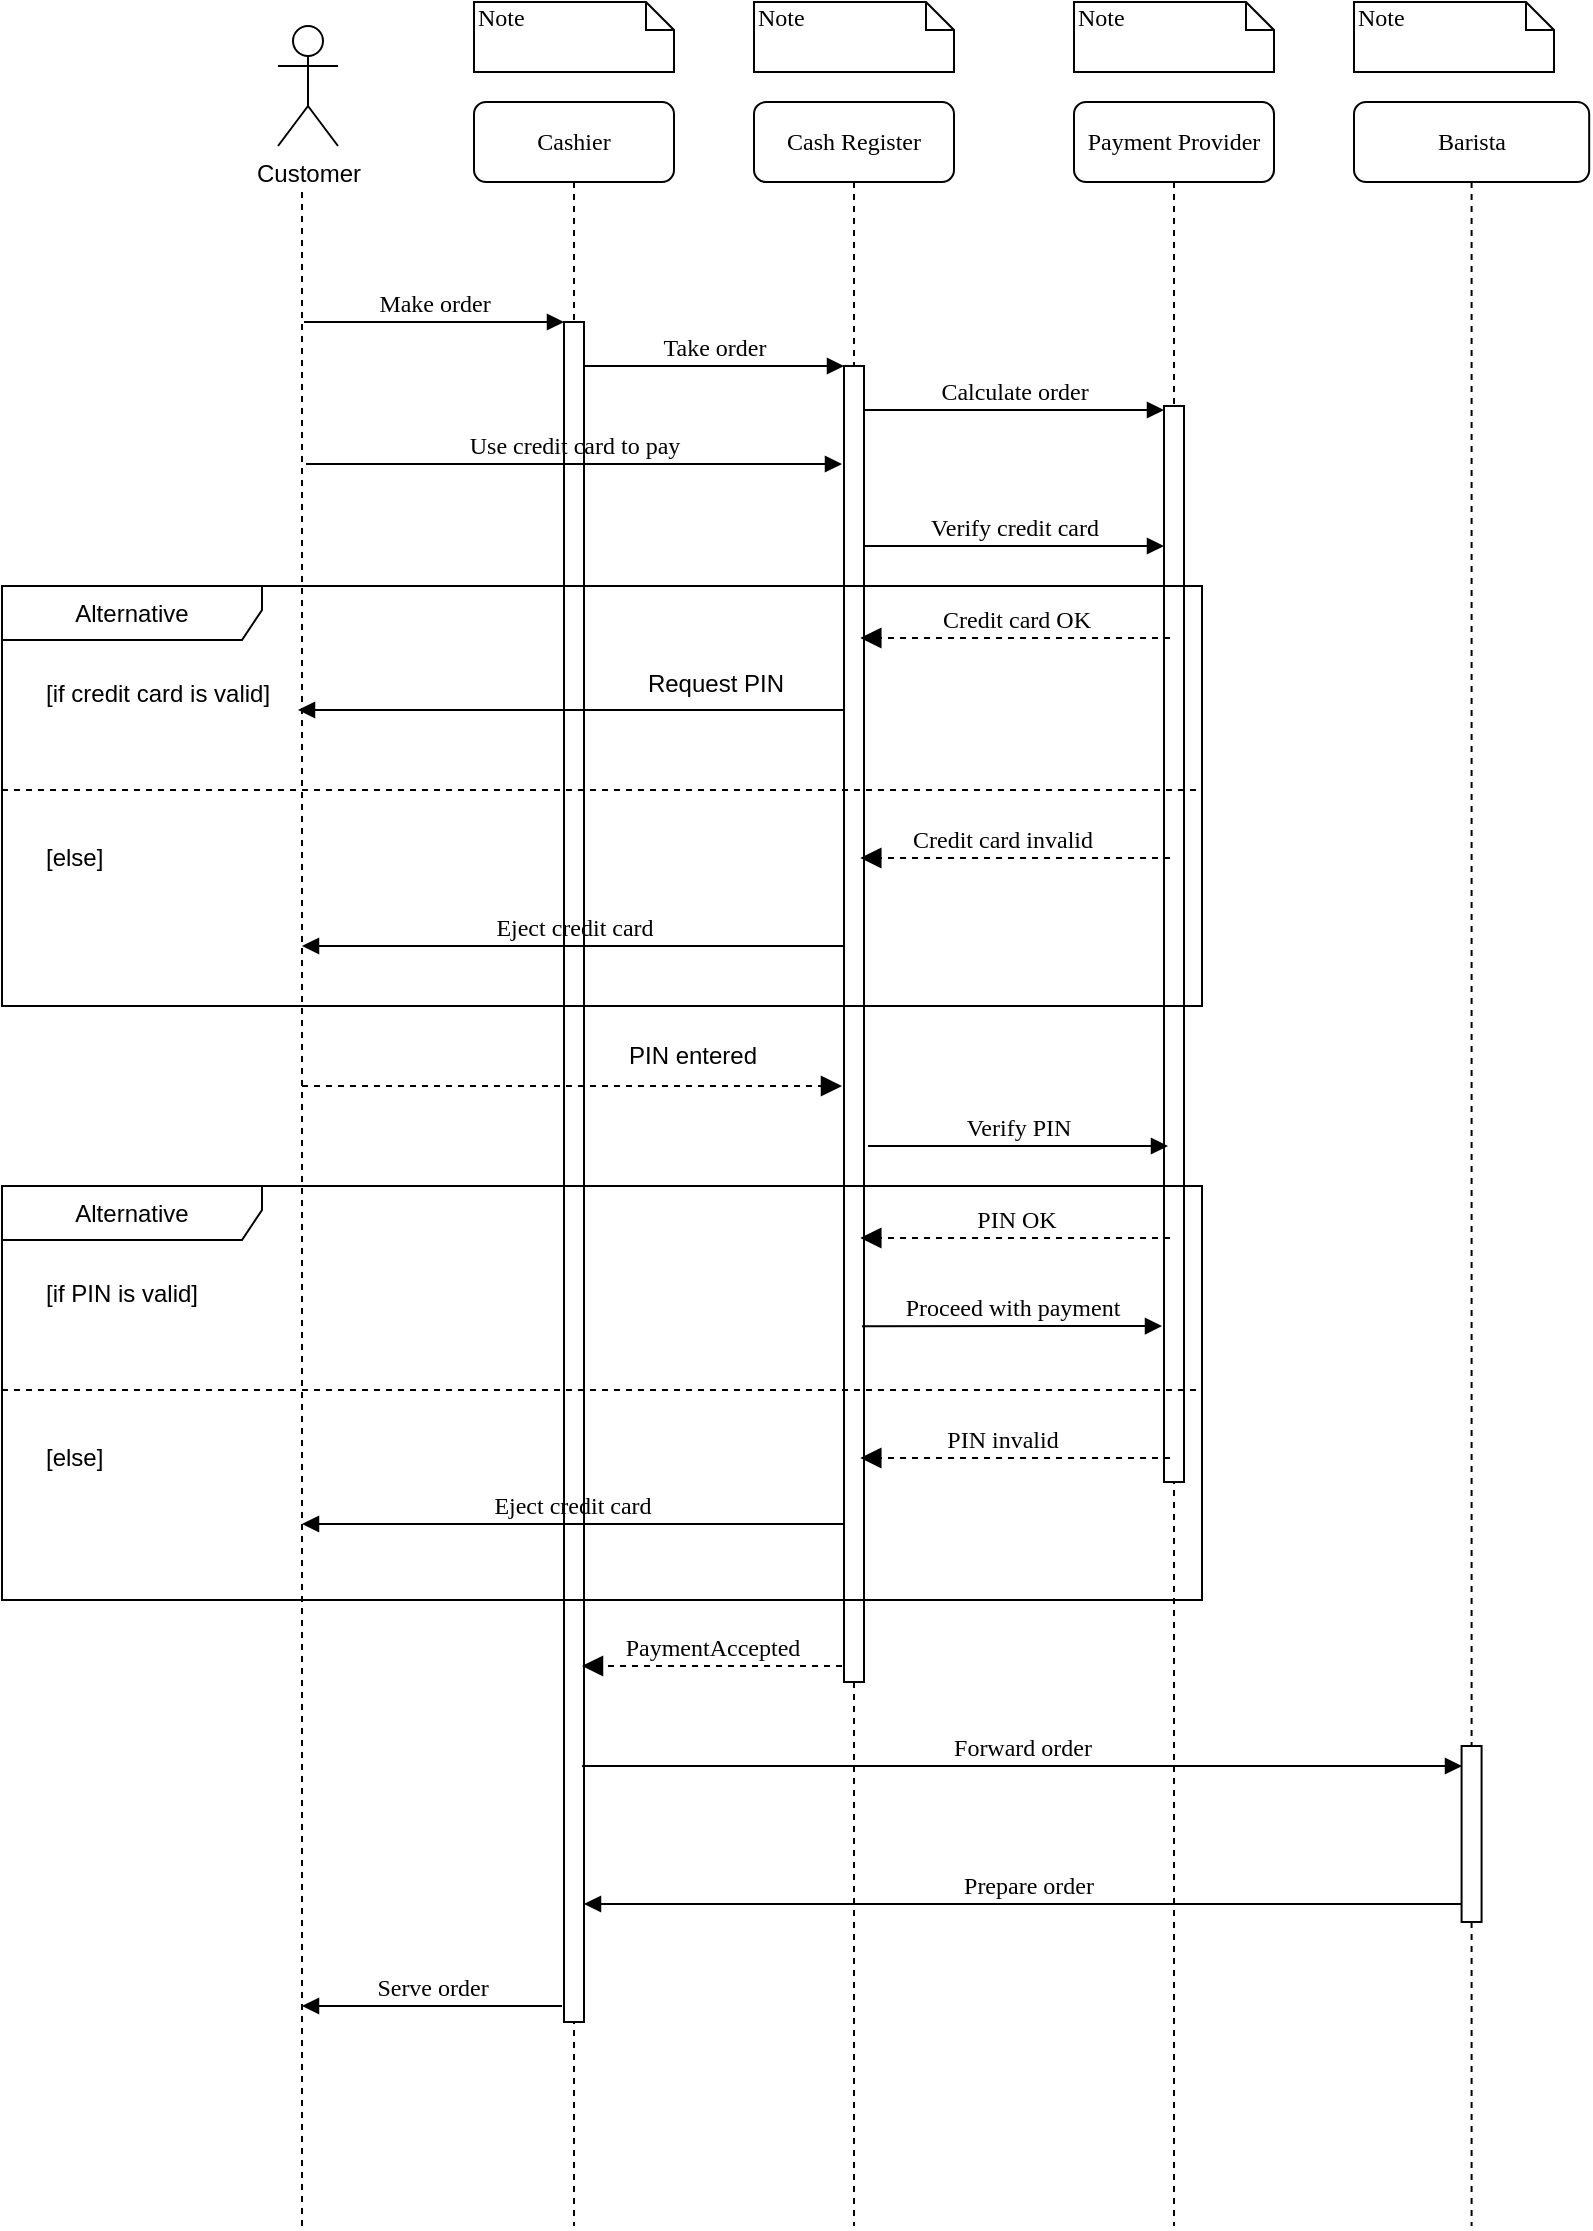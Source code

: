 <mxfile version="26.2.14">
  <diagram name="Page-1" id="13e1069c-82ec-6db2-03f1-153e76fe0fe0">
    <mxGraphModel dx="2039" dy="1044" grid="1" gridSize="10" guides="1" tooltips="1" connect="1" arrows="1" fold="1" page="1" pageScale="1" pageWidth="1100" pageHeight="850" background="none" math="0" shadow="0">
      <root>
        <mxCell id="0" />
        <mxCell id="1" parent="0" />
        <mxCell id="7baba1c4bc27f4b0-2" value="Cash Register" style="shape=umlLifeline;perimeter=lifelinePerimeter;whiteSpace=wrap;html=1;container=1;collapsible=0;recursiveResize=0;outlineConnect=0;rounded=1;shadow=0;comic=0;labelBackgroundColor=none;strokeWidth=1;fontFamily=Verdana;fontSize=12;align=center;" parent="1" vertex="1">
          <mxGeometry x="497" y="170" width="100" height="1062" as="geometry" />
        </mxCell>
        <mxCell id="802l4Ufk_lqTuoDWVHih-7" value="Take order" style="html=1;verticalAlign=bottom;endArrow=block;entryX=0;entryY=0;labelBackgroundColor=none;fontFamily=Verdana;fontSize=12;edgeStyle=elbowEdgeStyle;elbow=vertical;" edge="1" parent="7baba1c4bc27f4b0-2">
          <mxGeometry relative="1" as="geometry">
            <mxPoint x="-85" y="132" as="sourcePoint" />
            <mxPoint x="45" y="132" as="targetPoint" />
          </mxGeometry>
        </mxCell>
        <mxCell id="802l4Ufk_lqTuoDWVHih-41" value="" style="html=1;points=[[0,0,0,0,5],[0,1,0,0,-5],[1,0,0,0,5],[1,1,0,0,-5]];perimeter=orthogonalPerimeter;outlineConnect=0;targetShapes=umlLifeline;portConstraint=eastwest;newEdgeStyle={&quot;curved&quot;:0,&quot;rounded&quot;:0};fillColor=#FFFFFF;" vertex="1" parent="7baba1c4bc27f4b0-2">
          <mxGeometry x="45" y="132" width="10" height="658" as="geometry" />
        </mxCell>
        <mxCell id="7baba1c4bc27f4b0-3" value="Payment Provider" style="shape=umlLifeline;perimeter=lifelinePerimeter;whiteSpace=wrap;html=1;container=1;collapsible=0;recursiveResize=0;outlineConnect=0;rounded=1;shadow=0;comic=0;labelBackgroundColor=none;strokeWidth=1;fontFamily=Verdana;fontSize=12;align=center;" parent="1" vertex="1">
          <mxGeometry x="657" y="170" width="100" height="1062" as="geometry" />
        </mxCell>
        <mxCell id="802l4Ufk_lqTuoDWVHih-38" value="Prepare order" style="html=1;verticalAlign=bottom;endArrow=none;labelBackgroundColor=none;fontFamily=Verdana;fontSize=12;edgeStyle=elbowEdgeStyle;elbow=vertical;startFill=1;startArrow=block;" edge="1" parent="7baba1c4bc27f4b0-3" source="802l4Ufk_lqTuoDWVHih-39">
          <mxGeometry relative="1" as="geometry">
            <mxPoint x="-386" y="901" as="sourcePoint" />
            <mxPoint x="198.5" y="901" as="targetPoint" />
          </mxGeometry>
        </mxCell>
        <mxCell id="802l4Ufk_lqTuoDWVHih-42" value="" style="html=1;points=[[0,0,0,0,5],[0,1,0,0,-5],[1,0,0,0,5],[1,1,0,0,-5]];perimeter=orthogonalPerimeter;outlineConnect=0;targetShapes=umlLifeline;portConstraint=eastwest;newEdgeStyle={&quot;curved&quot;:0,&quot;rounded&quot;:0};" vertex="1" parent="7baba1c4bc27f4b0-3">
          <mxGeometry x="45" y="152" width="10" height="538" as="geometry" />
        </mxCell>
        <mxCell id="7baba1c4bc27f4b0-4" value="Barista" style="shape=umlLifeline;perimeter=lifelinePerimeter;whiteSpace=wrap;html=1;container=1;collapsible=0;recursiveResize=0;outlineConnect=0;rounded=1;shadow=0;comic=0;labelBackgroundColor=none;strokeWidth=1;fontFamily=Verdana;fontSize=12;align=center;" parent="1" vertex="1">
          <mxGeometry x="797" y="170" width="117.59" height="1062" as="geometry" />
        </mxCell>
        <mxCell id="802l4Ufk_lqTuoDWVHih-43" value="" style="html=1;points=[[0,0,0,0,5],[0,1,0,0,-5],[1,0,0,0,5],[1,1,0,0,-5]];perimeter=orthogonalPerimeter;outlineConnect=0;targetShapes=umlLifeline;portConstraint=eastwest;newEdgeStyle={&quot;curved&quot;:0,&quot;rounded&quot;:0};" vertex="1" parent="7baba1c4bc27f4b0-4">
          <mxGeometry x="53.79" y="822" width="10" height="88" as="geometry" />
        </mxCell>
        <mxCell id="7baba1c4bc27f4b0-8" value="Cashier" style="shape=umlLifeline;perimeter=lifelinePerimeter;whiteSpace=wrap;html=1;container=1;collapsible=0;recursiveResize=0;outlineConnect=0;rounded=1;shadow=0;comic=0;labelBackgroundColor=none;strokeWidth=1;fontFamily=Verdana;fontSize=12;align=center;" parent="1" vertex="1">
          <mxGeometry x="357" y="170" width="100" height="1062" as="geometry" />
        </mxCell>
        <mxCell id="802l4Ufk_lqTuoDWVHih-6" value="Make order" style="html=1;verticalAlign=bottom;endArrow=block;entryX=0;entryY=0;labelBackgroundColor=none;fontFamily=Verdana;fontSize=12;edgeStyle=elbowEdgeStyle;elbow=vertical;" edge="1" parent="7baba1c4bc27f4b0-8">
          <mxGeometry relative="1" as="geometry">
            <mxPoint x="-85" y="110" as="sourcePoint" />
            <mxPoint x="45" y="110" as="targetPoint" />
          </mxGeometry>
        </mxCell>
        <mxCell id="802l4Ufk_lqTuoDWVHih-5" value="" style="endArrow=none;dashed=1;html=1;rounded=0;" edge="1" parent="7baba1c4bc27f4b0-8">
          <mxGeometry width="50" height="50" relative="1" as="geometry">
            <mxPoint x="-86" y="1062" as="sourcePoint" />
            <mxPoint x="-86" y="42" as="targetPoint" />
          </mxGeometry>
        </mxCell>
        <mxCell id="802l4Ufk_lqTuoDWVHih-39" value="" style="html=1;points=[[0,0,0,0,5],[0,1,0,0,-5],[1,0,0,0,5],[1,1,0,0,-5]];perimeter=orthogonalPerimeter;outlineConnect=0;targetShapes=umlLifeline;portConstraint=eastwest;newEdgeStyle={&quot;curved&quot;:0,&quot;rounded&quot;:0};" vertex="1" parent="7baba1c4bc27f4b0-8">
          <mxGeometry x="45" y="110" width="10" height="850" as="geometry" />
        </mxCell>
        <mxCell id="802l4Ufk_lqTuoDWVHih-15" value="Use credit card to pay" style="html=1;verticalAlign=bottom;endArrow=block;labelBackgroundColor=none;fontFamily=Verdana;fontSize=12;edgeStyle=elbowEdgeStyle;elbow=vertical;" edge="1" parent="7baba1c4bc27f4b0-8">
          <mxGeometry relative="1" as="geometry">
            <mxPoint x="-84" y="181" as="sourcePoint" />
            <mxPoint x="184" y="181" as="targetPoint" />
          </mxGeometry>
        </mxCell>
        <mxCell id="7baba1c4bc27f4b0-21" value="Credit card OK" style="html=1;verticalAlign=bottom;endArrow=block;dashed=1;endSize=8;labelBackgroundColor=none;fontFamily=Verdana;fontSize=12;edgeStyle=elbowEdgeStyle;elbow=vertical;endFill=1;" parent="1" edge="1">
          <mxGeometry x="0.001" relative="1" as="geometry">
            <mxPoint x="550.155" y="438" as="targetPoint" />
            <Array as="points">
              <mxPoint x="649" y="438" />
              <mxPoint x="679" y="438" />
            </Array>
            <mxPoint x="705" y="438" as="sourcePoint" />
            <mxPoint as="offset" />
          </mxGeometry>
        </mxCell>
        <mxCell id="7baba1c4bc27f4b0-14" value="Calculate order" style="html=1;verticalAlign=bottom;endArrow=block;entryX=0;entryY=0;labelBackgroundColor=none;fontFamily=Verdana;fontSize=12;edgeStyle=elbowEdgeStyle;elbow=vertical;" parent="1" edge="1">
          <mxGeometry relative="1" as="geometry">
            <mxPoint x="552" y="324" as="sourcePoint" />
            <mxPoint x="702" y="324" as="targetPoint" />
          </mxGeometry>
        </mxCell>
        <mxCell id="7baba1c4bc27f4b0-40" value="Note" style="shape=note;whiteSpace=wrap;html=1;size=14;verticalAlign=top;align=left;spacingTop=-6;rounded=0;shadow=0;comic=0;labelBackgroundColor=none;strokeWidth=1;fontFamily=Verdana;fontSize=12" parent="1" vertex="1">
          <mxGeometry x="357" y="120" width="100" height="35" as="geometry" />
        </mxCell>
        <mxCell id="7baba1c4bc27f4b0-41" value="Note" style="shape=note;whiteSpace=wrap;html=1;size=14;verticalAlign=top;align=left;spacingTop=-6;rounded=0;shadow=0;comic=0;labelBackgroundColor=none;strokeWidth=1;fontFamily=Verdana;fontSize=12" parent="1" vertex="1">
          <mxGeometry x="497" y="120" width="100" height="35" as="geometry" />
        </mxCell>
        <mxCell id="7baba1c4bc27f4b0-42" value="Note" style="shape=note;whiteSpace=wrap;html=1;size=14;verticalAlign=top;align=left;spacingTop=-6;rounded=0;shadow=0;comic=0;labelBackgroundColor=none;strokeWidth=1;fontFamily=Verdana;fontSize=12" parent="1" vertex="1">
          <mxGeometry x="657" y="120" width="100" height="35" as="geometry" />
        </mxCell>
        <mxCell id="7baba1c4bc27f4b0-43" value="Note" style="shape=note;whiteSpace=wrap;html=1;size=14;verticalAlign=top;align=left;spacingTop=-6;rounded=0;shadow=0;comic=0;labelBackgroundColor=none;strokeWidth=1;fontFamily=Verdana;fontSize=12" parent="1" vertex="1">
          <mxGeometry x="797" y="120" width="100" height="35" as="geometry" />
        </mxCell>
        <mxCell id="802l4Ufk_lqTuoDWVHih-2" value="Customer" style="shape=umlActor;verticalLabelPosition=bottom;verticalAlign=top;html=1;outlineConnect=0;" vertex="1" parent="1">
          <mxGeometry x="259" y="132" width="30" height="60" as="geometry" />
        </mxCell>
        <mxCell id="802l4Ufk_lqTuoDWVHih-8" value="" style="endArrow=block;html=1;rounded=0;endFill=1;" edge="1" parent="1" source="802l4Ufk_lqTuoDWVHih-41">
          <mxGeometry width="50" height="50" relative="1" as="geometry">
            <mxPoint x="699" y="474" as="sourcePoint" />
            <mxPoint x="269" y="474" as="targetPoint" />
          </mxGeometry>
        </mxCell>
        <mxCell id="802l4Ufk_lqTuoDWVHih-11" value="Request PIN" style="text;html=1;align=center;verticalAlign=middle;whiteSpace=wrap;rounded=0;" vertex="1" parent="1">
          <mxGeometry x="439" y="446" width="78" height="30" as="geometry" />
        </mxCell>
        <mxCell id="802l4Ufk_lqTuoDWVHih-12" value="Alternative" style="shape=umlFrame;whiteSpace=wrap;html=1;pointerEvents=0;recursiveResize=0;container=1;collapsible=0;width=130;height=27;" vertex="1" parent="1">
          <mxGeometry x="121" y="412" width="600" height="210" as="geometry" />
        </mxCell>
        <mxCell id="802l4Ufk_lqTuoDWVHih-13" value="[if credit card is valid]" style="text;html=1;" vertex="1" parent="802l4Ufk_lqTuoDWVHih-12">
          <mxGeometry width="100" height="20" relative="1" as="geometry">
            <mxPoint x="20" y="40" as="offset" />
          </mxGeometry>
        </mxCell>
        <mxCell id="802l4Ufk_lqTuoDWVHih-14" value="[else]" style="line;strokeWidth=1;dashed=1;labelPosition=center;verticalLabelPosition=bottom;align=left;verticalAlign=top;spacingLeft=20;spacingTop=15;html=1;whiteSpace=wrap;" vertex="1" parent="802l4Ufk_lqTuoDWVHih-12">
          <mxGeometry y="97" width="600" height="10" as="geometry" />
        </mxCell>
        <mxCell id="802l4Ufk_lqTuoDWVHih-19" value="Eject credit card" style="html=1;verticalAlign=bottom;endArrow=none;labelBackgroundColor=none;fontFamily=Verdana;fontSize=12;edgeStyle=elbowEdgeStyle;elbow=vertical;startFill=1;startArrow=block;" edge="1" parent="802l4Ufk_lqTuoDWVHih-12" target="802l4Ufk_lqTuoDWVHih-41">
          <mxGeometry relative="1" as="geometry">
            <mxPoint x="150" y="180" as="sourcePoint" />
            <mxPoint x="280" y="180" as="targetPoint" />
          </mxGeometry>
        </mxCell>
        <mxCell id="802l4Ufk_lqTuoDWVHih-16" value="Verify credit card" style="html=1;verticalAlign=bottom;endArrow=block;entryX=0;entryY=0;labelBackgroundColor=none;fontFamily=Verdana;fontSize=12;edgeStyle=elbowEdgeStyle;elbow=horizontal;" edge="1" parent="1">
          <mxGeometry relative="1" as="geometry">
            <mxPoint x="552" y="392" as="sourcePoint" />
            <mxPoint x="702" y="392" as="targetPoint" />
          </mxGeometry>
        </mxCell>
        <mxCell id="802l4Ufk_lqTuoDWVHih-17" value="Credit card invalid" style="html=1;verticalAlign=bottom;endArrow=block;dashed=1;endSize=8;labelBackgroundColor=none;fontFamily=Verdana;fontSize=12;edgeStyle=elbowEdgeStyle;elbow=vertical;endFill=1;" edge="1" parent="1">
          <mxGeometry x="0.085" relative="1" as="geometry">
            <mxPoint x="550.155" y="548" as="targetPoint" />
            <Array as="points">
              <mxPoint x="649" y="548" />
              <mxPoint x="679" y="548" />
            </Array>
            <mxPoint x="705" y="548" as="sourcePoint" />
            <mxPoint as="offset" />
          </mxGeometry>
        </mxCell>
        <mxCell id="802l4Ufk_lqTuoDWVHih-20" value="" style="endArrow=block;startArrow=none;endFill=1;startFill=0;endSize=8;html=1;verticalAlign=bottom;dashed=1;labelBackgroundColor=none;rounded=0;" edge="1" parent="1">
          <mxGeometry width="160" relative="1" as="geometry">
            <mxPoint x="271" y="662" as="sourcePoint" />
            <mxPoint x="541" y="662" as="targetPoint" />
          </mxGeometry>
        </mxCell>
        <mxCell id="802l4Ufk_lqTuoDWVHih-25" value="Verify PIN" style="html=1;verticalAlign=bottom;endArrow=block;entryX=0;entryY=0;labelBackgroundColor=none;fontFamily=Verdana;fontSize=12;edgeStyle=elbowEdgeStyle;elbow=horizontal;" edge="1" parent="1">
          <mxGeometry relative="1" as="geometry">
            <mxPoint x="554" y="692" as="sourcePoint" />
            <mxPoint x="704" y="692" as="targetPoint" />
          </mxGeometry>
        </mxCell>
        <mxCell id="802l4Ufk_lqTuoDWVHih-26" value="Alternative" style="shape=umlFrame;whiteSpace=wrap;html=1;pointerEvents=0;recursiveResize=0;container=1;collapsible=0;width=130;height=27;" vertex="1" parent="1">
          <mxGeometry x="121" y="712" width="600" height="207" as="geometry" />
        </mxCell>
        <mxCell id="802l4Ufk_lqTuoDWVHih-27" value="[if PIN is valid]" style="text;html=1;" vertex="1" parent="802l4Ufk_lqTuoDWVHih-26">
          <mxGeometry width="100" height="20" relative="1" as="geometry">
            <mxPoint x="20" y="40" as="offset" />
          </mxGeometry>
        </mxCell>
        <mxCell id="802l4Ufk_lqTuoDWVHih-28" value="[else]" style="line;strokeWidth=1;dashed=1;labelPosition=center;verticalLabelPosition=bottom;align=left;verticalAlign=top;spacingLeft=20;spacingTop=15;html=1;whiteSpace=wrap;" vertex="1" parent="802l4Ufk_lqTuoDWVHih-26">
          <mxGeometry y="97" width="600" height="10" as="geometry" />
        </mxCell>
        <mxCell id="802l4Ufk_lqTuoDWVHih-29" value="Eject credit card" style="html=1;verticalAlign=bottom;endArrow=none;labelBackgroundColor=none;fontFamily=Verdana;fontSize=12;edgeStyle=elbowEdgeStyle;elbow=vertical;startFill=1;startArrow=block;" edge="1" parent="802l4Ufk_lqTuoDWVHih-26" target="802l4Ufk_lqTuoDWVHih-41">
          <mxGeometry relative="1" as="geometry">
            <mxPoint x="150" y="169.001" as="sourcePoint" />
            <mxPoint x="282" y="169.16" as="targetPoint" />
          </mxGeometry>
        </mxCell>
        <mxCell id="802l4Ufk_lqTuoDWVHih-35" value="Proceed with payment" style="html=1;verticalAlign=bottom;endArrow=block;entryX=0;entryY=0;labelBackgroundColor=none;fontFamily=Verdana;fontSize=12;edgeStyle=elbowEdgeStyle;elbow=vertical;" edge="1" parent="802l4Ufk_lqTuoDWVHih-26">
          <mxGeometry relative="1" as="geometry">
            <mxPoint x="430" y="70.09" as="sourcePoint" />
            <mxPoint x="580" y="70.09" as="targetPoint" />
          </mxGeometry>
        </mxCell>
        <mxCell id="802l4Ufk_lqTuoDWVHih-30" value="PIN invalid" style="html=1;verticalAlign=bottom;endArrow=block;dashed=1;endSize=8;labelBackgroundColor=none;fontFamily=Verdana;fontSize=12;edgeStyle=elbowEdgeStyle;elbow=vertical;endFill=1;" edge="1" parent="1">
          <mxGeometry x="0.085" relative="1" as="geometry">
            <mxPoint x="550.155" y="848" as="targetPoint" />
            <Array as="points">
              <mxPoint x="649" y="848" />
              <mxPoint x="679" y="848" />
            </Array>
            <mxPoint x="705" y="848" as="sourcePoint" />
            <mxPoint as="offset" />
          </mxGeometry>
        </mxCell>
        <mxCell id="802l4Ufk_lqTuoDWVHih-32" value="PIN OK" style="html=1;verticalAlign=bottom;endArrow=block;dashed=1;endSize=8;labelBackgroundColor=none;fontFamily=Verdana;fontSize=12;edgeStyle=elbowEdgeStyle;elbow=vertical;endFill=1;" edge="1" parent="1">
          <mxGeometry x="0.001" relative="1" as="geometry">
            <mxPoint x="550.155" y="738" as="targetPoint" />
            <Array as="points">
              <mxPoint x="649" y="738" />
              <mxPoint x="679" y="738" />
            </Array>
            <mxPoint x="705" y="738" as="sourcePoint" />
            <mxPoint as="offset" />
          </mxGeometry>
        </mxCell>
        <mxCell id="802l4Ufk_lqTuoDWVHih-36" value="PaymentAccepted" style="html=1;verticalAlign=bottom;endArrow=block;dashed=1;endSize=8;labelBackgroundColor=none;fontFamily=Verdana;fontSize=12;edgeStyle=elbowEdgeStyle;elbow=vertical;endFill=1;" edge="1" parent="1">
          <mxGeometry x="0.001" relative="1" as="geometry">
            <mxPoint x="411" y="952" as="targetPoint" />
            <Array as="points" />
            <mxPoint x="541" y="952" as="sourcePoint" />
            <mxPoint as="offset" />
          </mxGeometry>
        </mxCell>
        <mxCell id="802l4Ufk_lqTuoDWVHih-37" value="Forward order" style="html=1;verticalAlign=bottom;endArrow=block;labelBackgroundColor=none;fontFamily=Verdana;fontSize=12;edgeStyle=elbowEdgeStyle;elbow=vertical;" edge="1" parent="1">
          <mxGeometry relative="1" as="geometry">
            <mxPoint x="411" y="1002" as="sourcePoint" />
            <mxPoint x="851" y="1002" as="targetPoint" />
          </mxGeometry>
        </mxCell>
        <mxCell id="802l4Ufk_lqTuoDWVHih-40" value="Serve order" style="html=1;verticalAlign=bottom;endArrow=none;labelBackgroundColor=none;fontFamily=Verdana;fontSize=12;edgeStyle=elbowEdgeStyle;elbow=vertical;startFill=1;startArrow=block;" edge="1" parent="1">
          <mxGeometry relative="1" as="geometry">
            <mxPoint x="271" y="1122" as="sourcePoint" />
            <mxPoint x="401" y="1122" as="targetPoint" />
          </mxGeometry>
        </mxCell>
        <mxCell id="802l4Ufk_lqTuoDWVHih-21" value="PIN entered" style="text;html=1;align=center;verticalAlign=middle;resizable=0;points=[];autosize=1;strokeColor=none;fillColor=none;" vertex="1" parent="1">
          <mxGeometry x="421" y="632" width="90" height="30" as="geometry" />
        </mxCell>
      </root>
    </mxGraphModel>
  </diagram>
</mxfile>
